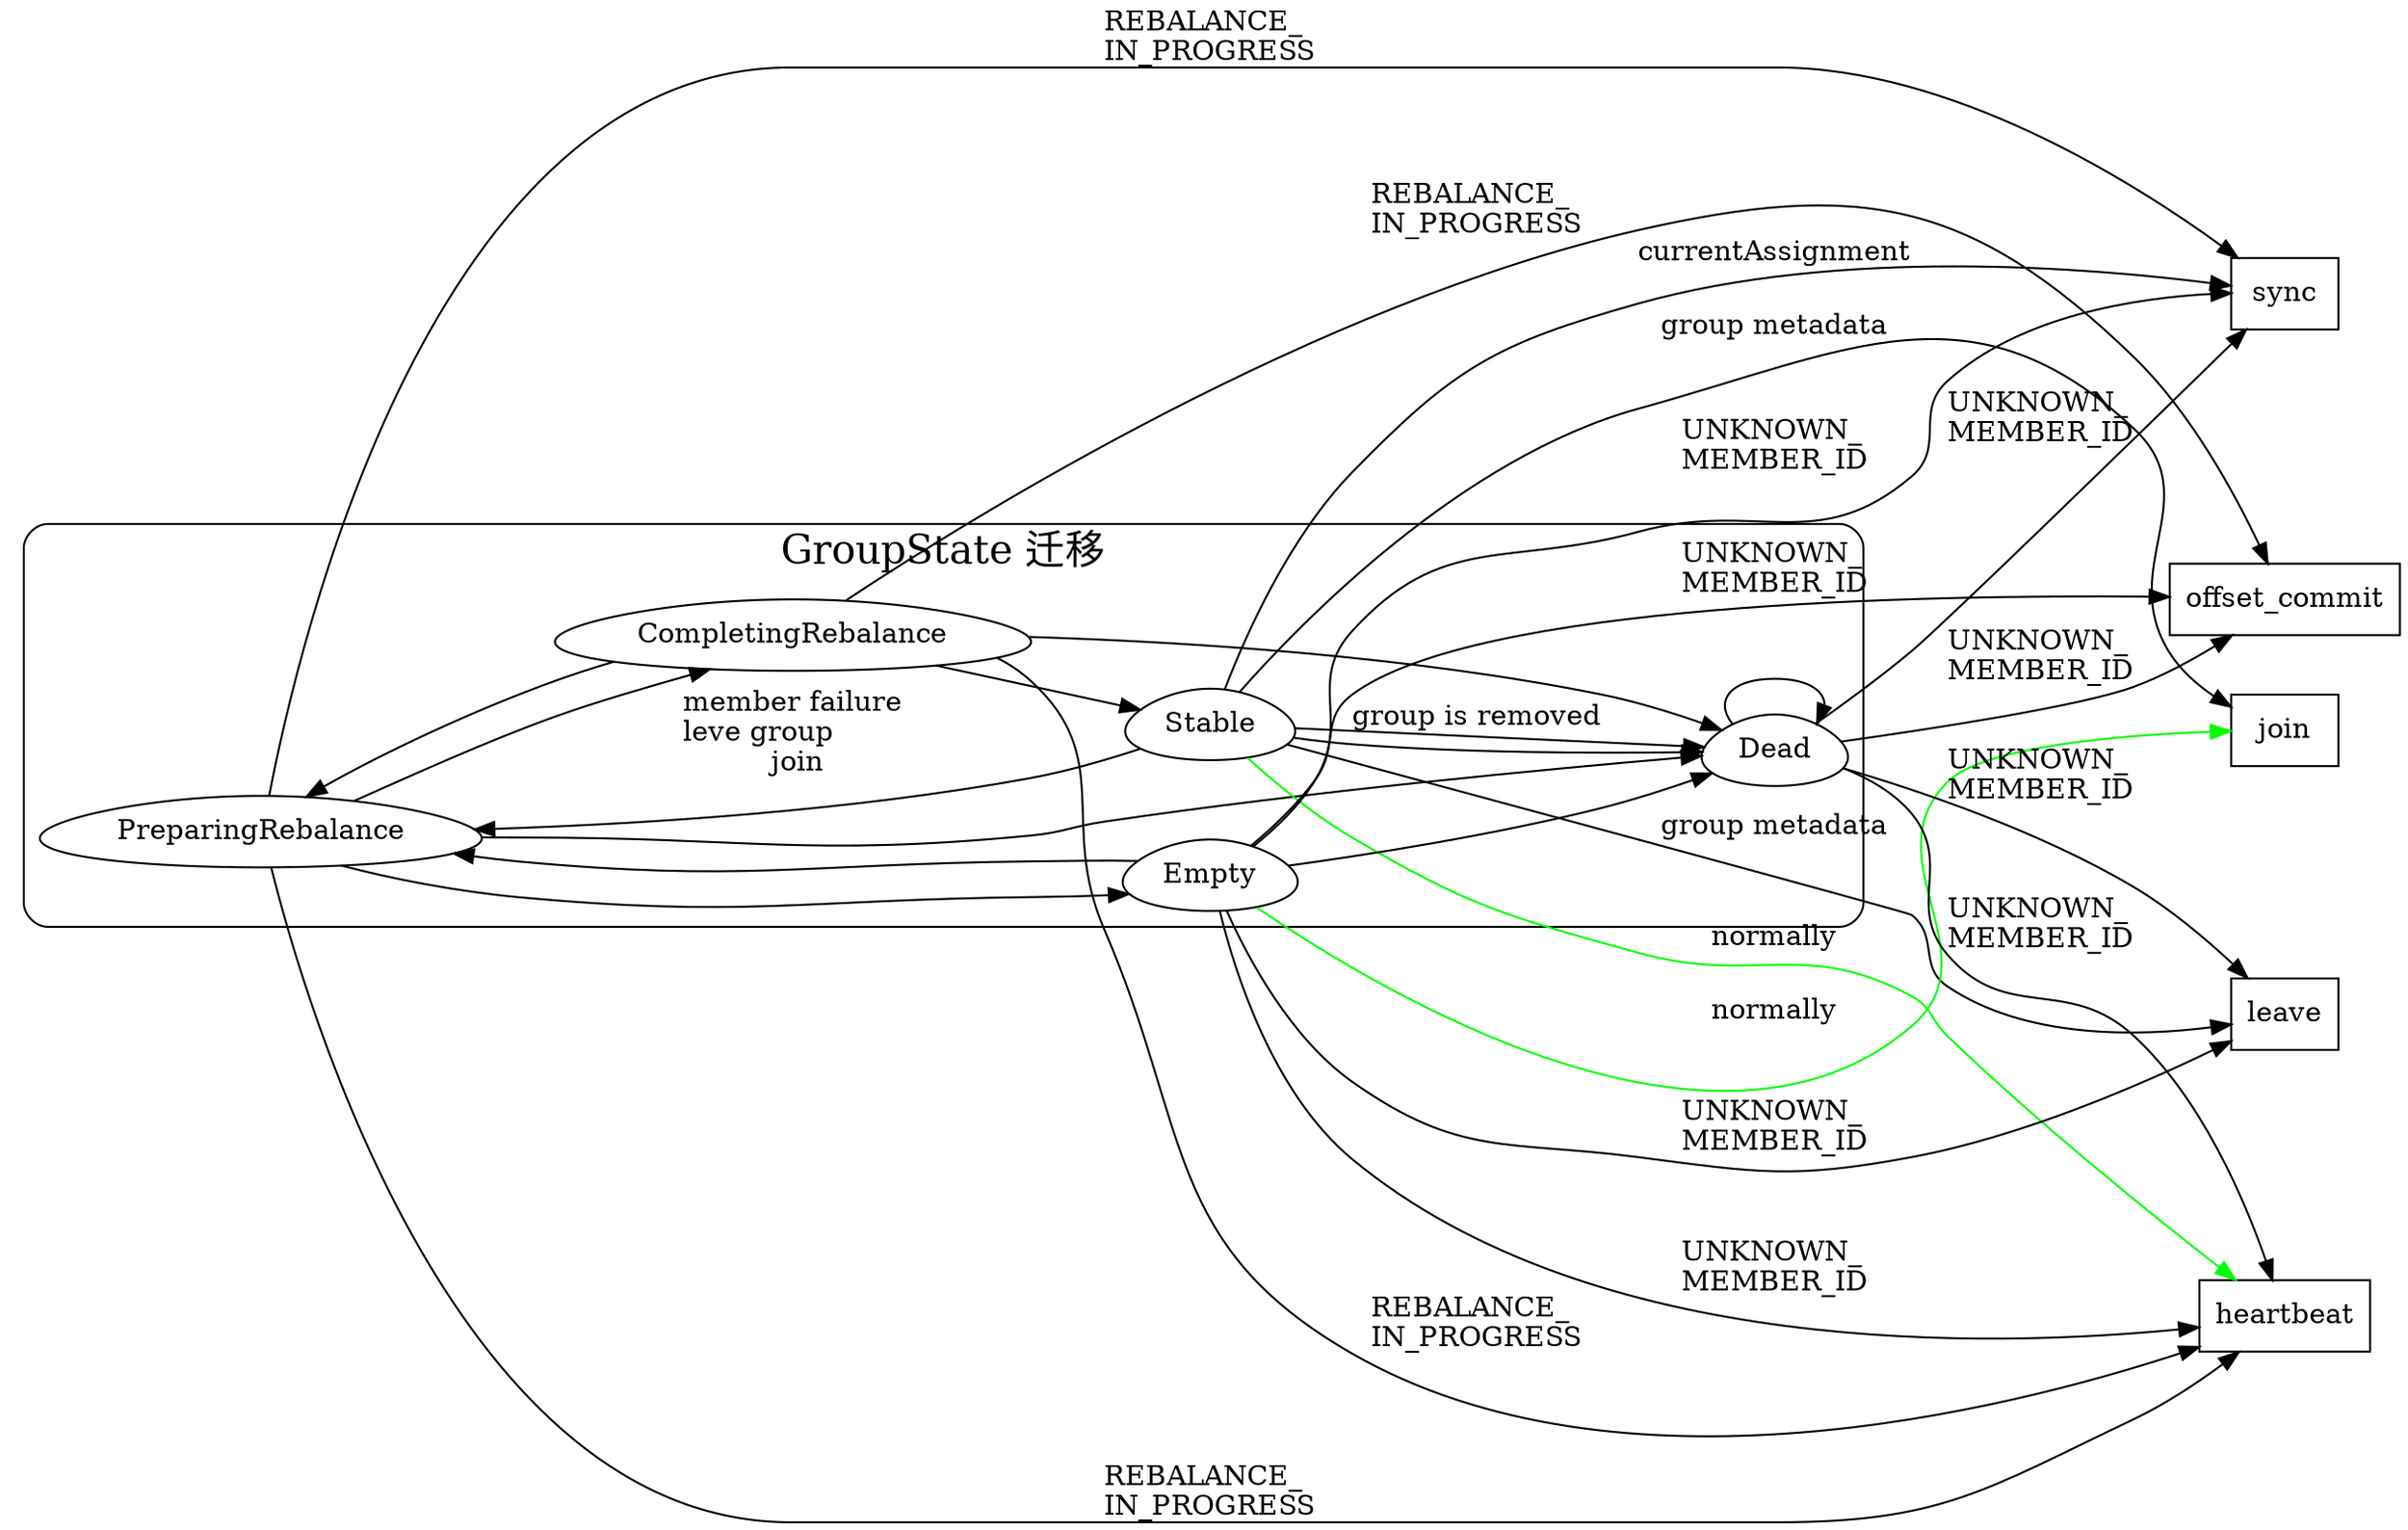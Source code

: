 digraph group_state {
  node[shape=box;];
  newrank=true;
  rankdir=LR;
  subgraph cluster_GroupStateMachine {
    graph[label="GroupState 迁移";fontsize=20;style=rounded];
    node[shape=egg];
    PreparingRebalance -> CompletingRebalance -> Stable;
    {Stable, PreparingRebalance, CompletingRebalance, Empty, Dead} -> Dead;
    PreparingRebalance -> Empty;
    {CompletingRebalance, Empty} -> PreparingRebalance;
    Stable -> PreparingRebalance[label="member failure\lleve group\l join"]
    Stable -> Dead[label="group is removed"];
  };

  PreparingRebalance ->{heartbeat, sync}[label="REBALANCE_\lIN_PROGRESS"];
  CompletingRebalance ->{heartbeat, offset_commit}[label="REBALANCE_\lIN_PROGRESS"];
  Stable -> heartbeat[label="normally";color="green"];
  Stable -> sync[label="currentAssignment"];
  Stable -> {join;leave}[label="group metadata"];
  Empty -> join[label="normally";color="green";labelcolor="green"];
  Dead -> {heartbeat, sync, leave, offset_commit}[label="UNKNOWN_\lMEMBER_ID"];
  Empty -> {heartbeat, sync,leave, offset_commit}[label="UNKNOWN_\lMEMBER_ID"];
  {rank=same; join;leave};
}
